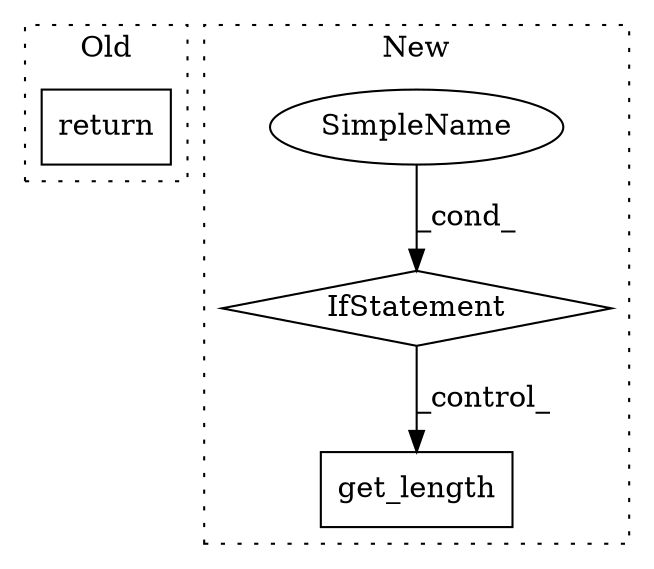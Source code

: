 digraph G {
subgraph cluster0 {
1 [label="return" a="41" s="12381" l="7" shape="box"];
label = "Old";
style="dotted";
}
subgraph cluster1 {
2 [label="get_length" a="32" s="12771,12791" l="11,1" shape="box"];
3 [label="IfStatement" a="25" s="12870" l="24" shape="diamond"];
4 [label="SimpleName" a="42" s="12889" l="5" shape="ellipse"];
label = "New";
style="dotted";
}
3 -> 2 [label="_control_"];
4 -> 3 [label="_cond_"];
}